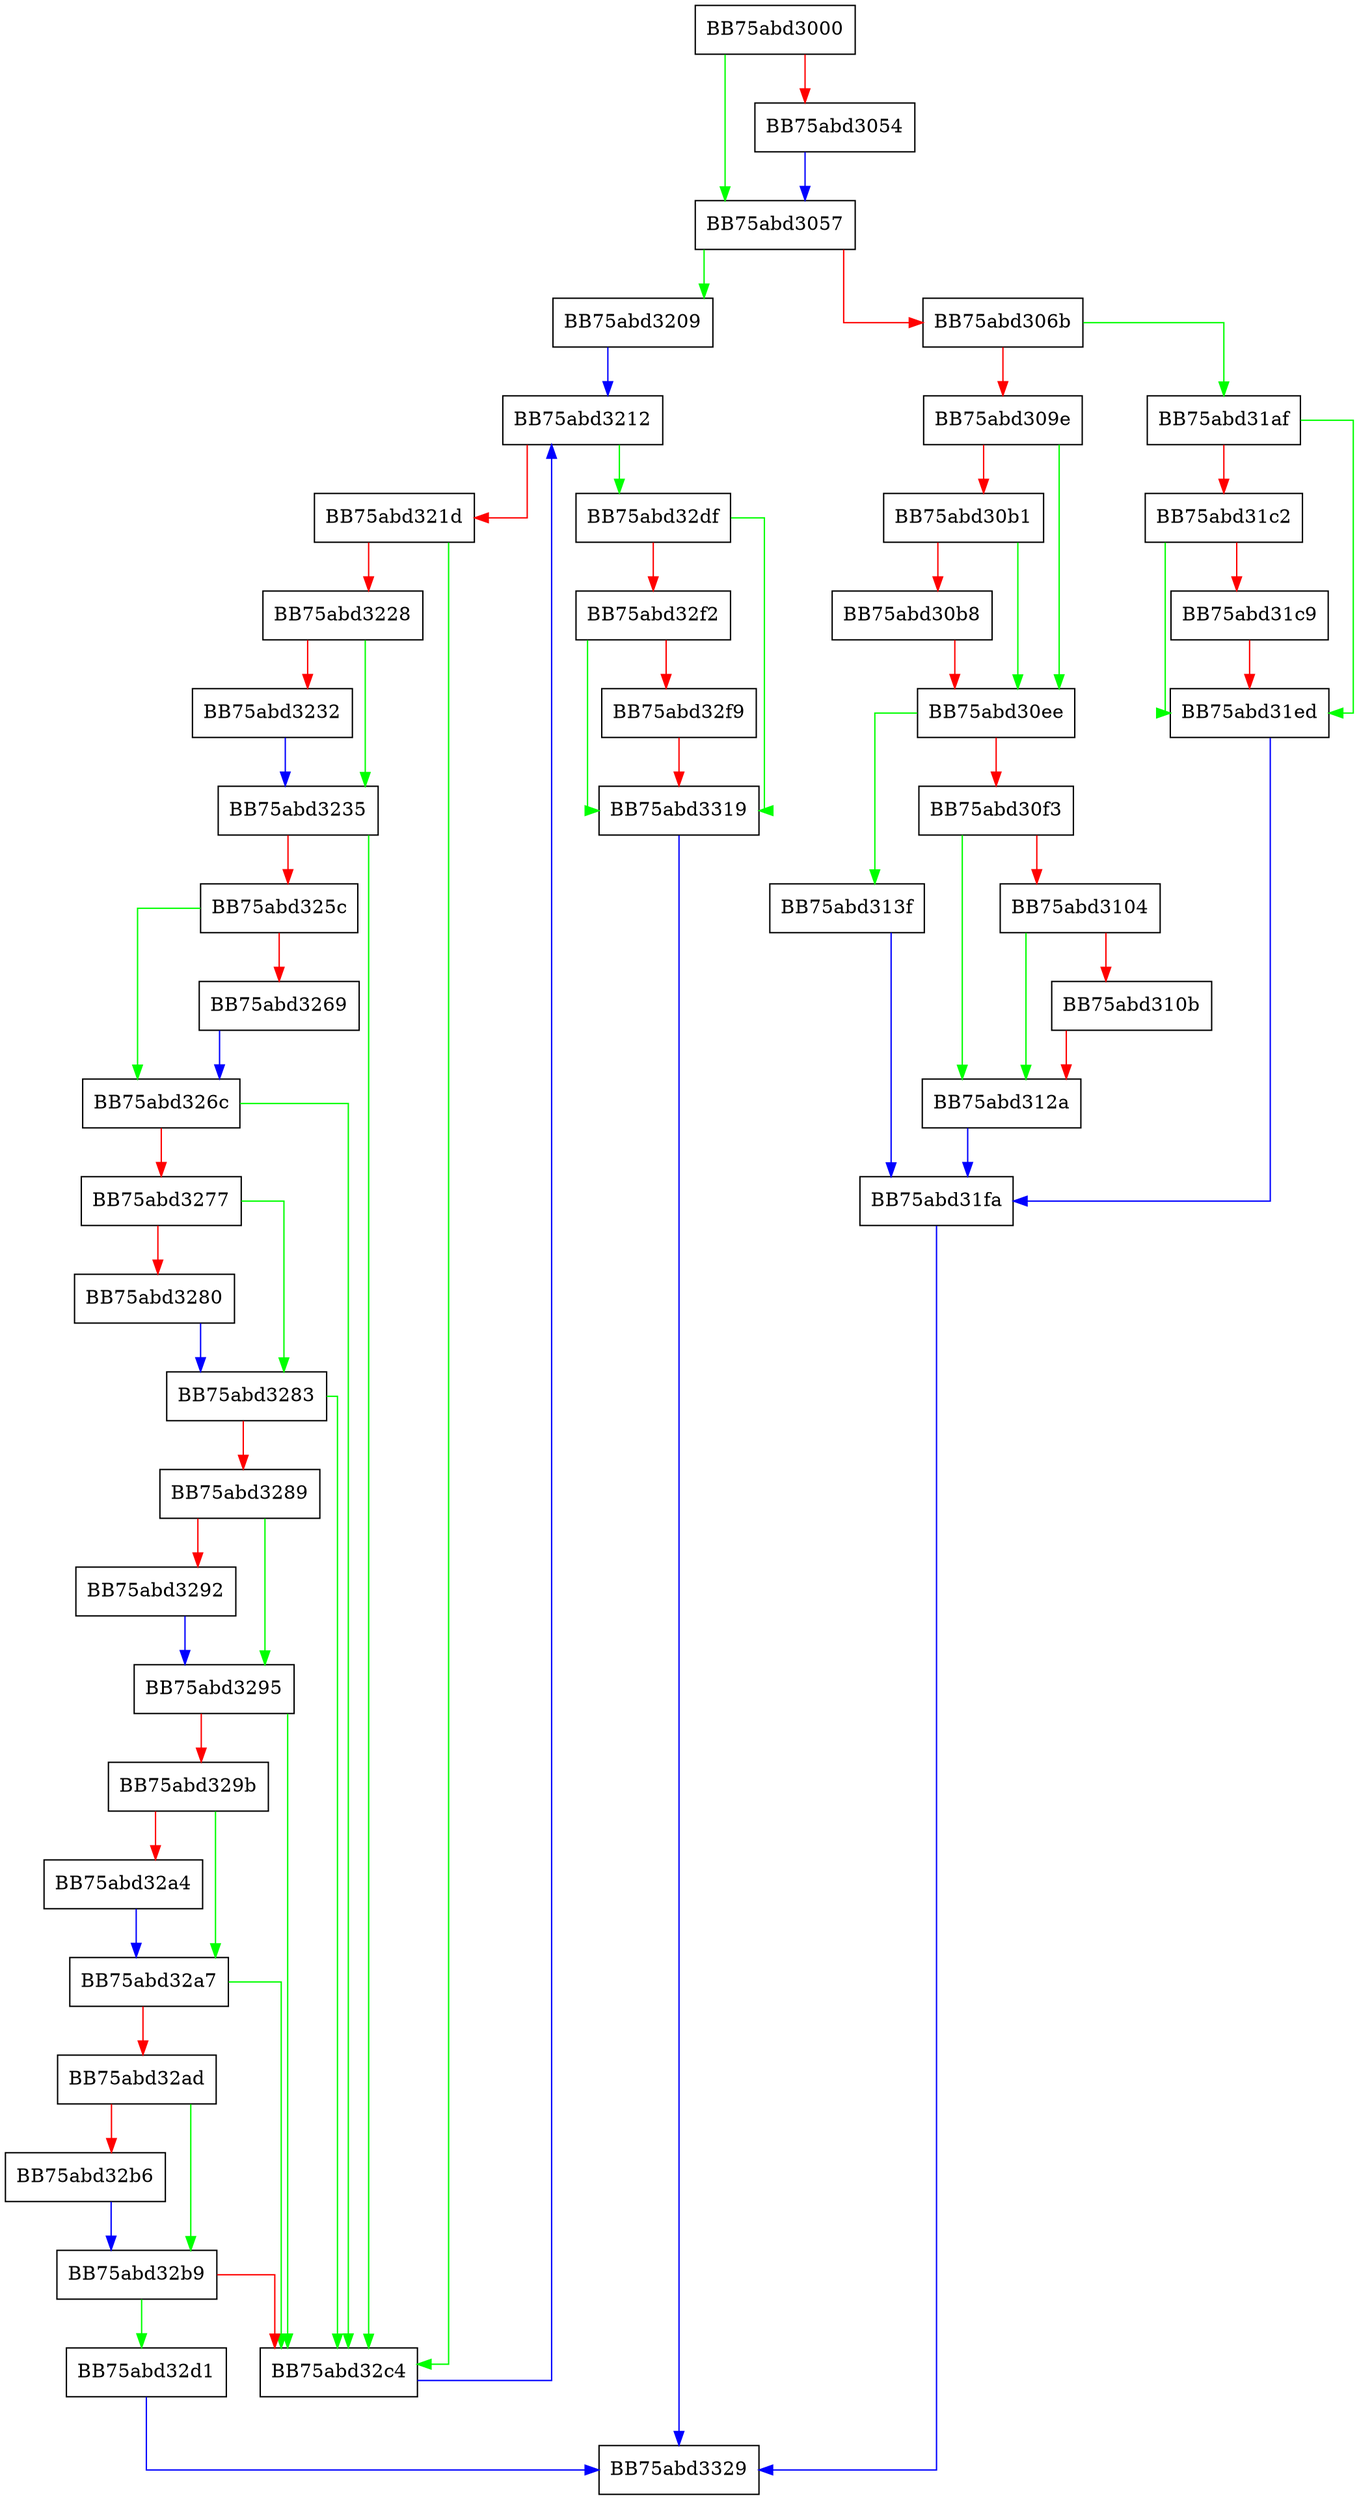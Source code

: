 digraph FindVolumeGlobalName {
  node [shape="box"];
  graph [splines=ortho];
  BB75abd3000 -> BB75abd3057 [color="green"];
  BB75abd3000 -> BB75abd3054 [color="red"];
  BB75abd3054 -> BB75abd3057 [color="blue"];
  BB75abd3057 -> BB75abd3209 [color="green"];
  BB75abd3057 -> BB75abd306b [color="red"];
  BB75abd306b -> BB75abd31af [color="green"];
  BB75abd306b -> BB75abd309e [color="red"];
  BB75abd309e -> BB75abd30ee [color="green"];
  BB75abd309e -> BB75abd30b1 [color="red"];
  BB75abd30b1 -> BB75abd30ee [color="green"];
  BB75abd30b1 -> BB75abd30b8 [color="red"];
  BB75abd30b8 -> BB75abd30ee [color="red"];
  BB75abd30ee -> BB75abd313f [color="green"];
  BB75abd30ee -> BB75abd30f3 [color="red"];
  BB75abd30f3 -> BB75abd312a [color="green"];
  BB75abd30f3 -> BB75abd3104 [color="red"];
  BB75abd3104 -> BB75abd312a [color="green"];
  BB75abd3104 -> BB75abd310b [color="red"];
  BB75abd310b -> BB75abd312a [color="red"];
  BB75abd312a -> BB75abd31fa [color="blue"];
  BB75abd313f -> BB75abd31fa [color="blue"];
  BB75abd31af -> BB75abd31ed [color="green"];
  BB75abd31af -> BB75abd31c2 [color="red"];
  BB75abd31c2 -> BB75abd31ed [color="green"];
  BB75abd31c2 -> BB75abd31c9 [color="red"];
  BB75abd31c9 -> BB75abd31ed [color="red"];
  BB75abd31ed -> BB75abd31fa [color="blue"];
  BB75abd31fa -> BB75abd3329 [color="blue"];
  BB75abd3209 -> BB75abd3212 [color="blue"];
  BB75abd3212 -> BB75abd32df [color="green"];
  BB75abd3212 -> BB75abd321d [color="red"];
  BB75abd321d -> BB75abd32c4 [color="green"];
  BB75abd321d -> BB75abd3228 [color="red"];
  BB75abd3228 -> BB75abd3235 [color="green"];
  BB75abd3228 -> BB75abd3232 [color="red"];
  BB75abd3232 -> BB75abd3235 [color="blue"];
  BB75abd3235 -> BB75abd32c4 [color="green"];
  BB75abd3235 -> BB75abd325c [color="red"];
  BB75abd325c -> BB75abd326c [color="green"];
  BB75abd325c -> BB75abd3269 [color="red"];
  BB75abd3269 -> BB75abd326c [color="blue"];
  BB75abd326c -> BB75abd32c4 [color="green"];
  BB75abd326c -> BB75abd3277 [color="red"];
  BB75abd3277 -> BB75abd3283 [color="green"];
  BB75abd3277 -> BB75abd3280 [color="red"];
  BB75abd3280 -> BB75abd3283 [color="blue"];
  BB75abd3283 -> BB75abd32c4 [color="green"];
  BB75abd3283 -> BB75abd3289 [color="red"];
  BB75abd3289 -> BB75abd3295 [color="green"];
  BB75abd3289 -> BB75abd3292 [color="red"];
  BB75abd3292 -> BB75abd3295 [color="blue"];
  BB75abd3295 -> BB75abd32c4 [color="green"];
  BB75abd3295 -> BB75abd329b [color="red"];
  BB75abd329b -> BB75abd32a7 [color="green"];
  BB75abd329b -> BB75abd32a4 [color="red"];
  BB75abd32a4 -> BB75abd32a7 [color="blue"];
  BB75abd32a7 -> BB75abd32c4 [color="green"];
  BB75abd32a7 -> BB75abd32ad [color="red"];
  BB75abd32ad -> BB75abd32b9 [color="green"];
  BB75abd32ad -> BB75abd32b6 [color="red"];
  BB75abd32b6 -> BB75abd32b9 [color="blue"];
  BB75abd32b9 -> BB75abd32d1 [color="green"];
  BB75abd32b9 -> BB75abd32c4 [color="red"];
  BB75abd32c4 -> BB75abd3212 [color="blue"];
  BB75abd32d1 -> BB75abd3329 [color="blue"];
  BB75abd32df -> BB75abd3319 [color="green"];
  BB75abd32df -> BB75abd32f2 [color="red"];
  BB75abd32f2 -> BB75abd3319 [color="green"];
  BB75abd32f2 -> BB75abd32f9 [color="red"];
  BB75abd32f9 -> BB75abd3319 [color="red"];
  BB75abd3319 -> BB75abd3329 [color="blue"];
}